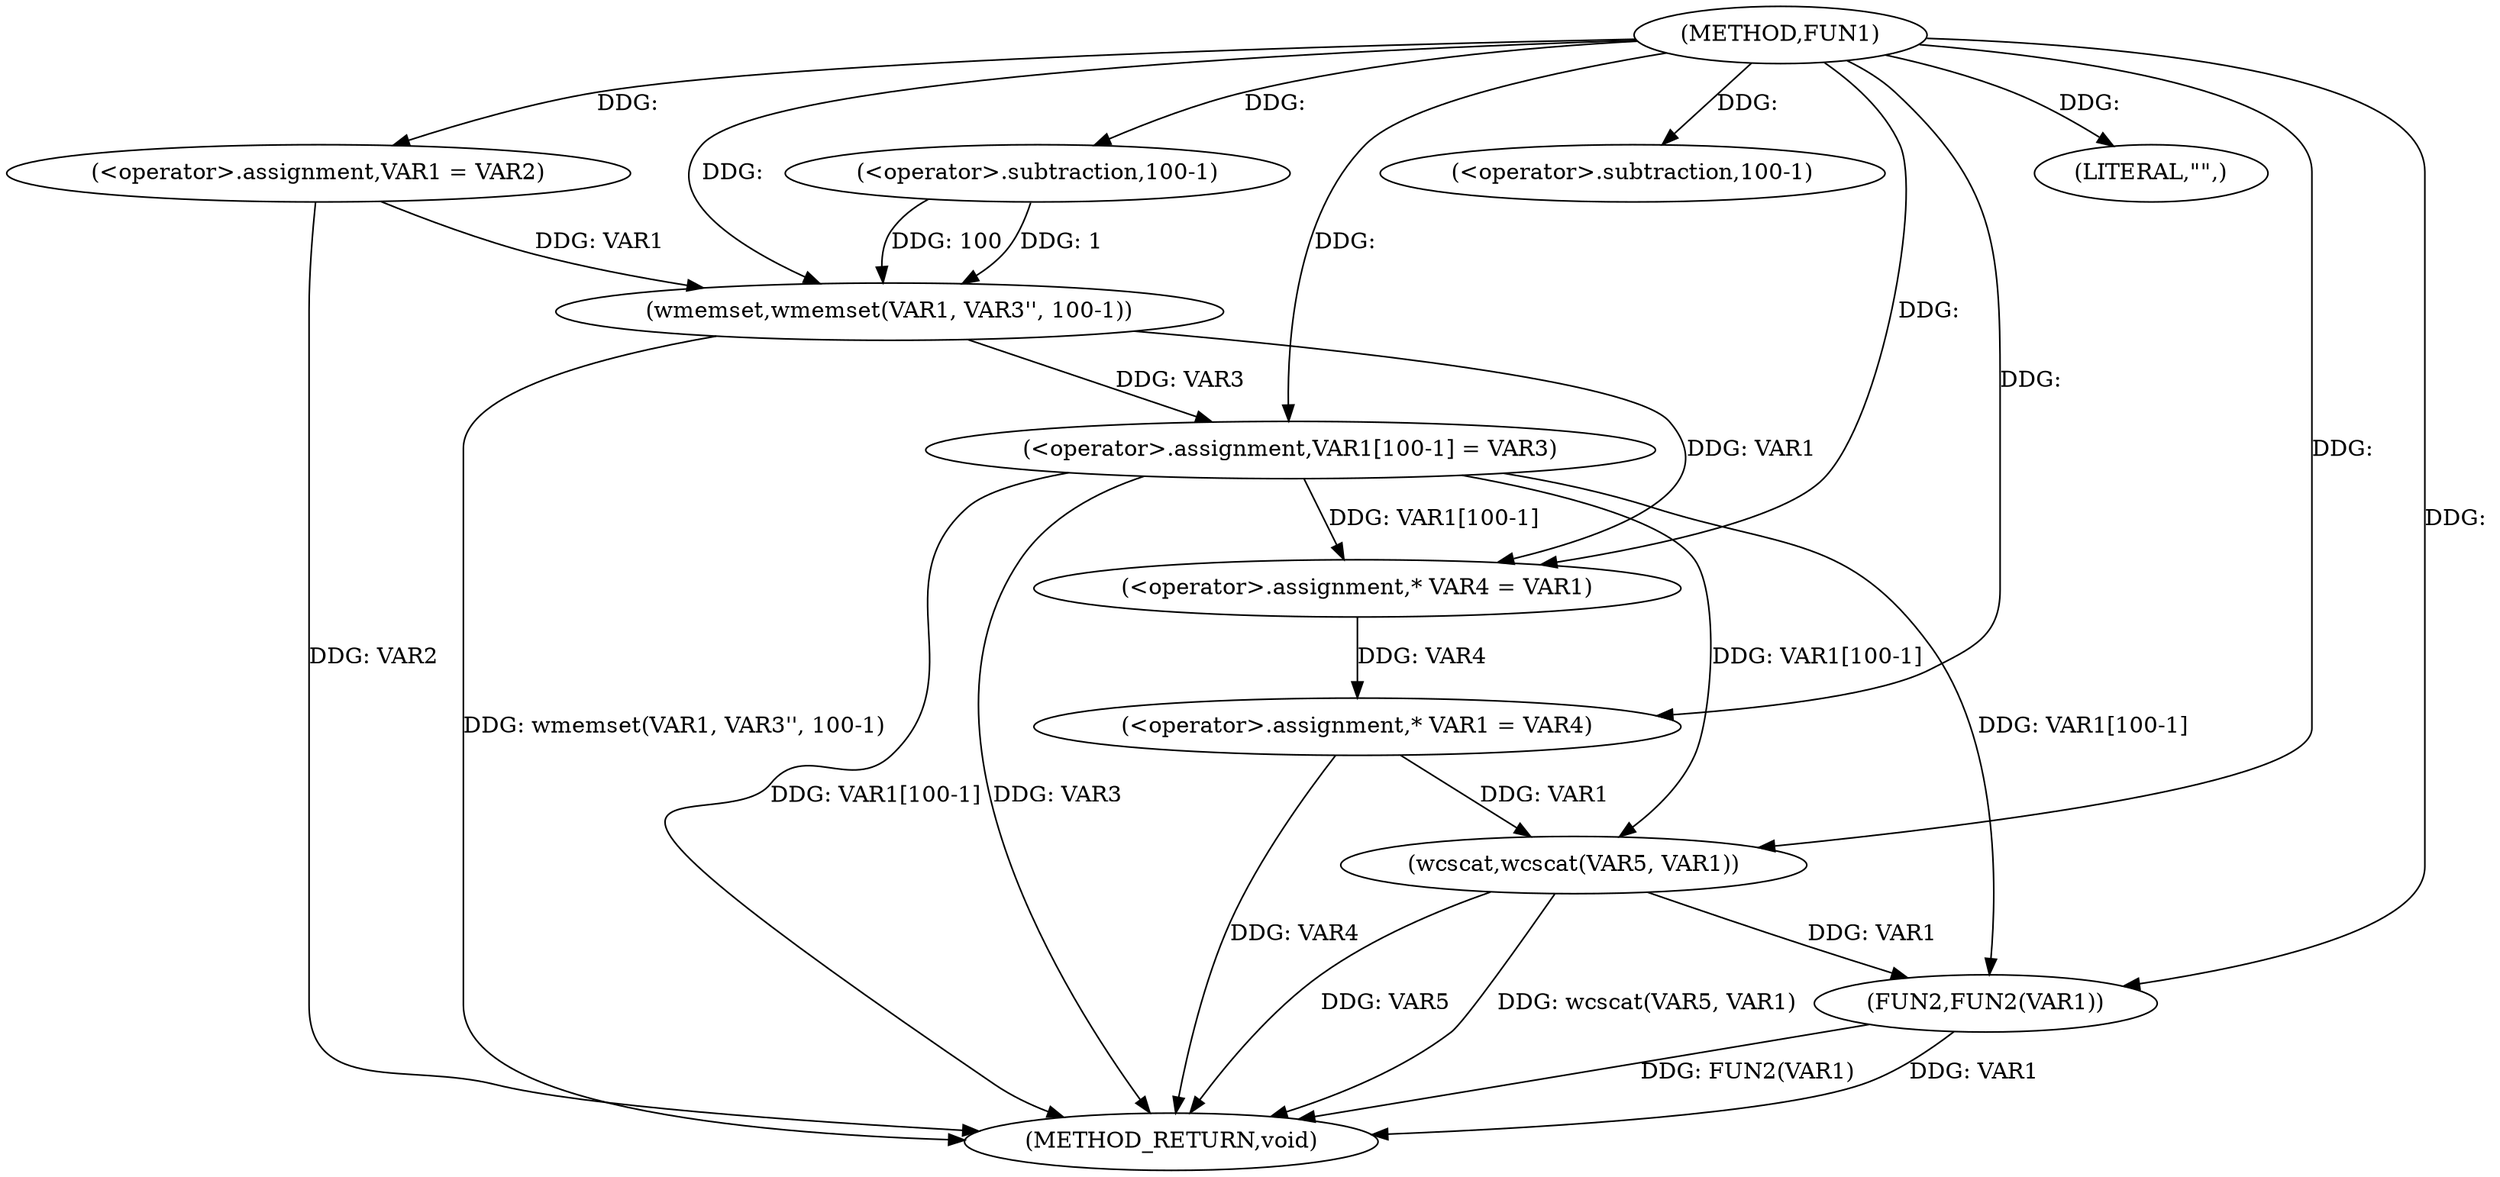 digraph FUN1 {  
"1000100" [label = "(METHOD,FUN1)" ]
"1000136" [label = "(METHOD_RETURN,void)" ]
"1000104" [label = "(<operator>.assignment,VAR1 = VAR2)" ]
"1000107" [label = "(wmemset,wmemset(VAR1, VAR3'', 100-1))" ]
"1000110" [label = "(<operator>.subtraction,100-1)" ]
"1000113" [label = "(<operator>.assignment,VAR1[100-1] = VAR3)" ]
"1000116" [label = "(<operator>.subtraction,100-1)" ]
"1000122" [label = "(<operator>.assignment,* VAR4 = VAR1)" ]
"1000126" [label = "(<operator>.assignment,* VAR1 = VAR4)" ]
"1000130" [label = "(LITERAL,\"\",)" ]
"1000131" [label = "(wcscat,wcscat(VAR5, VAR1))" ]
"1000134" [label = "(FUN2,FUN2(VAR1))" ]
  "1000107" -> "1000136"  [ label = "DDG: wmemset(VAR1, VAR3'', 100-1)"] 
  "1000113" -> "1000136"  [ label = "DDG: VAR1[100-1]"] 
  "1000131" -> "1000136"  [ label = "DDG: VAR5"] 
  "1000134" -> "1000136"  [ label = "DDG: FUN2(VAR1)"] 
  "1000126" -> "1000136"  [ label = "DDG: VAR4"] 
  "1000113" -> "1000136"  [ label = "DDG: VAR3"] 
  "1000104" -> "1000136"  [ label = "DDG: VAR2"] 
  "1000131" -> "1000136"  [ label = "DDG: wcscat(VAR5, VAR1)"] 
  "1000134" -> "1000136"  [ label = "DDG: VAR1"] 
  "1000100" -> "1000104"  [ label = "DDG: "] 
  "1000104" -> "1000107"  [ label = "DDG: VAR1"] 
  "1000100" -> "1000107"  [ label = "DDG: "] 
  "1000110" -> "1000107"  [ label = "DDG: 100"] 
  "1000110" -> "1000107"  [ label = "DDG: 1"] 
  "1000100" -> "1000110"  [ label = "DDG: "] 
  "1000107" -> "1000113"  [ label = "DDG: VAR3"] 
  "1000100" -> "1000113"  [ label = "DDG: "] 
  "1000100" -> "1000116"  [ label = "DDG: "] 
  "1000107" -> "1000122"  [ label = "DDG: VAR1"] 
  "1000113" -> "1000122"  [ label = "DDG: VAR1[100-1]"] 
  "1000100" -> "1000122"  [ label = "DDG: "] 
  "1000122" -> "1000126"  [ label = "DDG: VAR4"] 
  "1000100" -> "1000126"  [ label = "DDG: "] 
  "1000100" -> "1000130"  [ label = "DDG: "] 
  "1000100" -> "1000131"  [ label = "DDG: "] 
  "1000113" -> "1000131"  [ label = "DDG: VAR1[100-1]"] 
  "1000126" -> "1000131"  [ label = "DDG: VAR1"] 
  "1000113" -> "1000134"  [ label = "DDG: VAR1[100-1]"] 
  "1000131" -> "1000134"  [ label = "DDG: VAR1"] 
  "1000100" -> "1000134"  [ label = "DDG: "] 
}
